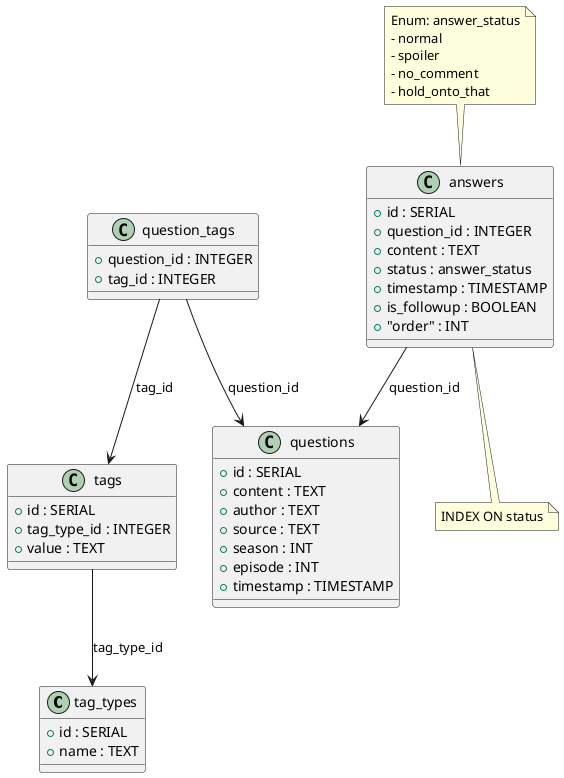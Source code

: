 @startuml

class tag_types {
  +id : SERIAL
  +name : TEXT
}

class tags {
  +id : SERIAL
  +tag_type_id : INTEGER
  +value : TEXT
}

class questions {
  +id : SERIAL
  +content : TEXT
  +author : TEXT
  +source : TEXT
  +season : INT
  +episode : INT
  +timestamp : TIMESTAMP
}

class question_tags {
  +question_id : INTEGER
  +tag_id : INTEGER
}

class answers {
  +id : SERIAL
  +question_id : INTEGER
  +content : TEXT
  +status : answer_status
  +timestamp : TIMESTAMP
  +is_followup : BOOLEAN
  +"order" : INT
}

' Now attach the ENUM note
note top of answers
  Enum: answer_status
  - normal
  - spoiler
  - no_comment
  - hold_onto_that
end note

' Relationships
tags --> tag_types : tag_type_id
question_tags --> questions : question_id
question_tags --> tags : tag_id
answers --> questions : question_id

' Index note
note bottom of answers
  INDEX ON status
end note

@enduml
